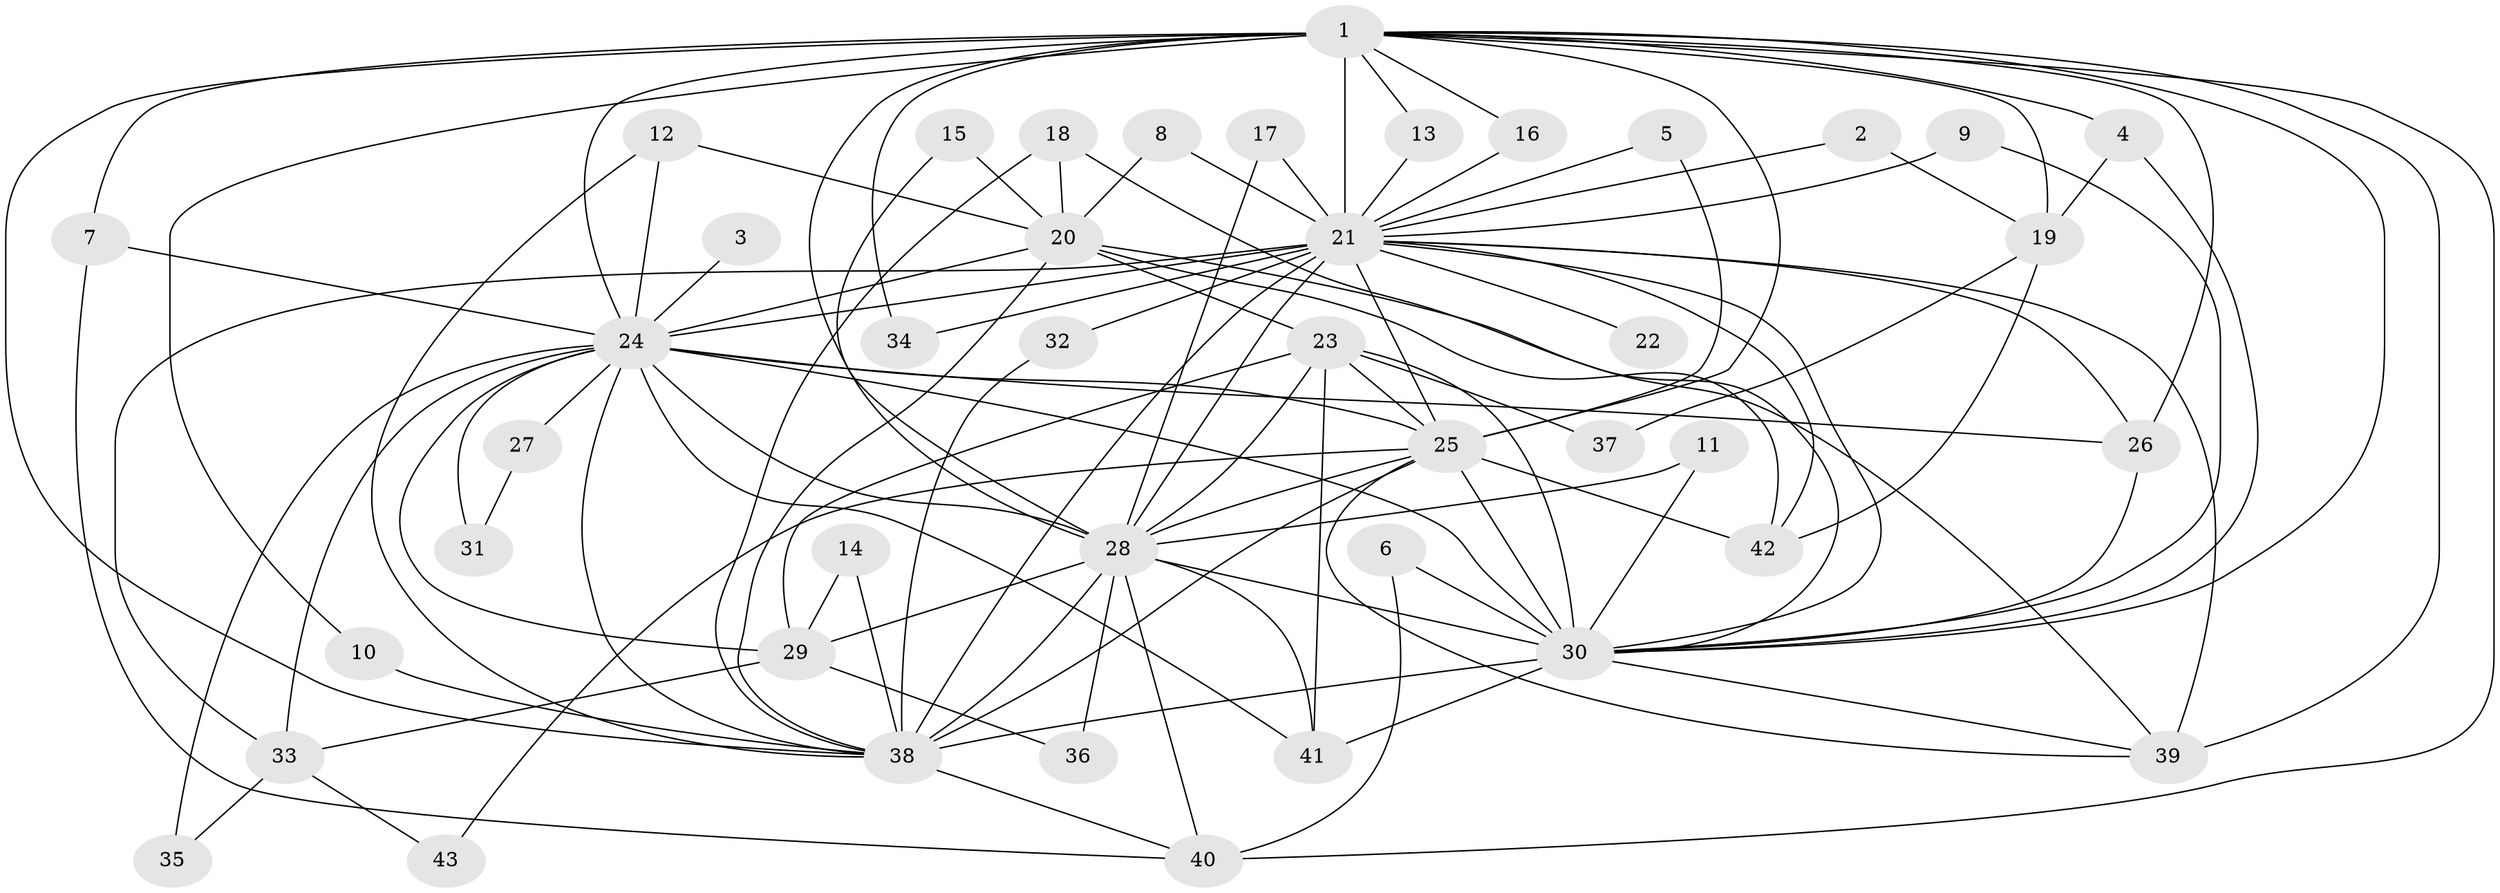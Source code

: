 // original degree distribution, {16: 0.023255813953488372, 17: 0.011627906976744186, 15: 0.011627906976744186, 24: 0.011627906976744186, 19: 0.011627906976744186, 21: 0.011627906976744186, 20: 0.011627906976744186, 18: 0.023255813953488372, 9: 0.011627906976744186, 4: 0.08139534883720931, 3: 0.23255813953488372, 2: 0.5, 6: 0.023255813953488372, 5: 0.03488372093023256}
// Generated by graph-tools (version 1.1) at 2025/25/03/09/25 03:25:52]
// undirected, 43 vertices, 107 edges
graph export_dot {
graph [start="1"]
  node [color=gray90,style=filled];
  1;
  2;
  3;
  4;
  5;
  6;
  7;
  8;
  9;
  10;
  11;
  12;
  13;
  14;
  15;
  16;
  17;
  18;
  19;
  20;
  21;
  22;
  23;
  24;
  25;
  26;
  27;
  28;
  29;
  30;
  31;
  32;
  33;
  34;
  35;
  36;
  37;
  38;
  39;
  40;
  41;
  42;
  43;
  1 -- 4 [weight=1.0];
  1 -- 7 [weight=1.0];
  1 -- 10 [weight=1.0];
  1 -- 13 [weight=1.0];
  1 -- 16 [weight=1.0];
  1 -- 19 [weight=1.0];
  1 -- 21 [weight=5.0];
  1 -- 24 [weight=4.0];
  1 -- 25 [weight=4.0];
  1 -- 26 [weight=1.0];
  1 -- 28 [weight=3.0];
  1 -- 30 [weight=2.0];
  1 -- 34 [weight=1.0];
  1 -- 38 [weight=2.0];
  1 -- 39 [weight=1.0];
  1 -- 40 [weight=1.0];
  2 -- 19 [weight=1.0];
  2 -- 21 [weight=1.0];
  3 -- 24 [weight=2.0];
  4 -- 19 [weight=1.0];
  4 -- 30 [weight=1.0];
  5 -- 21 [weight=1.0];
  5 -- 25 [weight=1.0];
  6 -- 30 [weight=1.0];
  6 -- 40 [weight=1.0];
  7 -- 24 [weight=1.0];
  7 -- 40 [weight=1.0];
  8 -- 20 [weight=1.0];
  8 -- 21 [weight=1.0];
  9 -- 21 [weight=1.0];
  9 -- 30 [weight=1.0];
  10 -- 38 [weight=1.0];
  11 -- 28 [weight=1.0];
  11 -- 30 [weight=1.0];
  12 -- 20 [weight=1.0];
  12 -- 24 [weight=1.0];
  12 -- 38 [weight=1.0];
  13 -- 21 [weight=1.0];
  14 -- 29 [weight=1.0];
  14 -- 38 [weight=1.0];
  15 -- 20 [weight=1.0];
  15 -- 28 [weight=1.0];
  16 -- 21 [weight=1.0];
  17 -- 21 [weight=1.0];
  17 -- 28 [weight=1.0];
  18 -- 20 [weight=1.0];
  18 -- 30 [weight=1.0];
  18 -- 38 [weight=1.0];
  19 -- 37 [weight=1.0];
  19 -- 42 [weight=1.0];
  20 -- 23 [weight=1.0];
  20 -- 24 [weight=1.0];
  20 -- 38 [weight=1.0];
  20 -- 39 [weight=1.0];
  20 -- 42 [weight=1.0];
  21 -- 22 [weight=2.0];
  21 -- 24 [weight=5.0];
  21 -- 25 [weight=2.0];
  21 -- 26 [weight=1.0];
  21 -- 28 [weight=2.0];
  21 -- 30 [weight=2.0];
  21 -- 32 [weight=2.0];
  21 -- 33 [weight=2.0];
  21 -- 34 [weight=1.0];
  21 -- 38 [weight=4.0];
  21 -- 39 [weight=2.0];
  21 -- 42 [weight=1.0];
  23 -- 25 [weight=1.0];
  23 -- 28 [weight=1.0];
  23 -- 29 [weight=1.0];
  23 -- 30 [weight=1.0];
  23 -- 37 [weight=1.0];
  23 -- 41 [weight=1.0];
  24 -- 25 [weight=2.0];
  24 -- 26 [weight=1.0];
  24 -- 27 [weight=2.0];
  24 -- 28 [weight=2.0];
  24 -- 29 [weight=1.0];
  24 -- 30 [weight=4.0];
  24 -- 31 [weight=1.0];
  24 -- 33 [weight=3.0];
  24 -- 35 [weight=1.0];
  24 -- 38 [weight=3.0];
  24 -- 41 [weight=2.0];
  25 -- 28 [weight=1.0];
  25 -- 30 [weight=1.0];
  25 -- 38 [weight=1.0];
  25 -- 39 [weight=1.0];
  25 -- 42 [weight=1.0];
  25 -- 43 [weight=1.0];
  26 -- 30 [weight=1.0];
  27 -- 31 [weight=1.0];
  28 -- 29 [weight=1.0];
  28 -- 30 [weight=1.0];
  28 -- 36 [weight=1.0];
  28 -- 38 [weight=1.0];
  28 -- 40 [weight=2.0];
  28 -- 41 [weight=1.0];
  29 -- 33 [weight=1.0];
  29 -- 36 [weight=1.0];
  30 -- 38 [weight=2.0];
  30 -- 39 [weight=1.0];
  30 -- 41 [weight=1.0];
  32 -- 38 [weight=1.0];
  33 -- 35 [weight=1.0];
  33 -- 43 [weight=1.0];
  38 -- 40 [weight=1.0];
}
